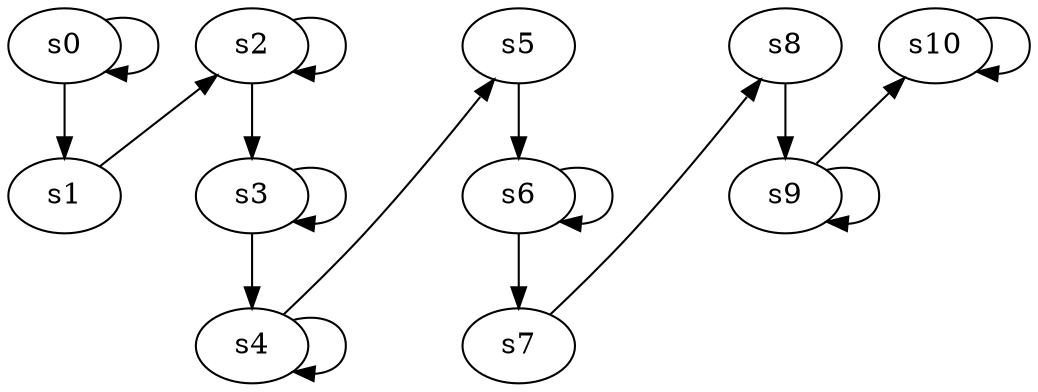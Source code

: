 digraph game_0146_chain_11 {
    s0 [name="s0", player=0];
    s1 [name="s1", player=1];
    s2 [name="s2", player=0];
    s3 [name="s3", player=1, target=1];
    s4 [name="s4", player=0];
    s5 [name="s5", player=1];
    s6 [name="s6", player=0];
    s7 [name="s7", player=1];
    s8 [name="s8", player=0];
    s9 [name="s9", player=1];
    s10 [name="s10", player=0];

    s0 -> s1;
    s1 -> s2 [constraint="time == 3 || time == 7 || time == 9 || time == 12 || time == 14"];
    s2 -> s3;
    s3 -> s4;
    s4 -> s5 [constraint="time % 2 == 0"];
    s5 -> s6;
    s6 -> s7;
    s7 -> s8 [constraint="time % 3 == 0"];
    s8 -> s9;
    s9 -> s10 [constraint="time == 0 || time == 9 || time == 10 || time == 11 || time == 15"];
    s0 -> s0 [constraint="time % 3 == 0"];
    s2 -> s2 [constraint="time % 2 == 0"];
    s3 -> s3 [constraint="time % 4 == 0"];
    s4 -> s4 [constraint="time % 4 == 0"];
    s6 -> s6 [constraint="time % 2 == 0"];
    s9 -> s9 [constraint="time % 2 == 0"];
    s10 -> s10 [constraint="time % 2 == 0"];
}
